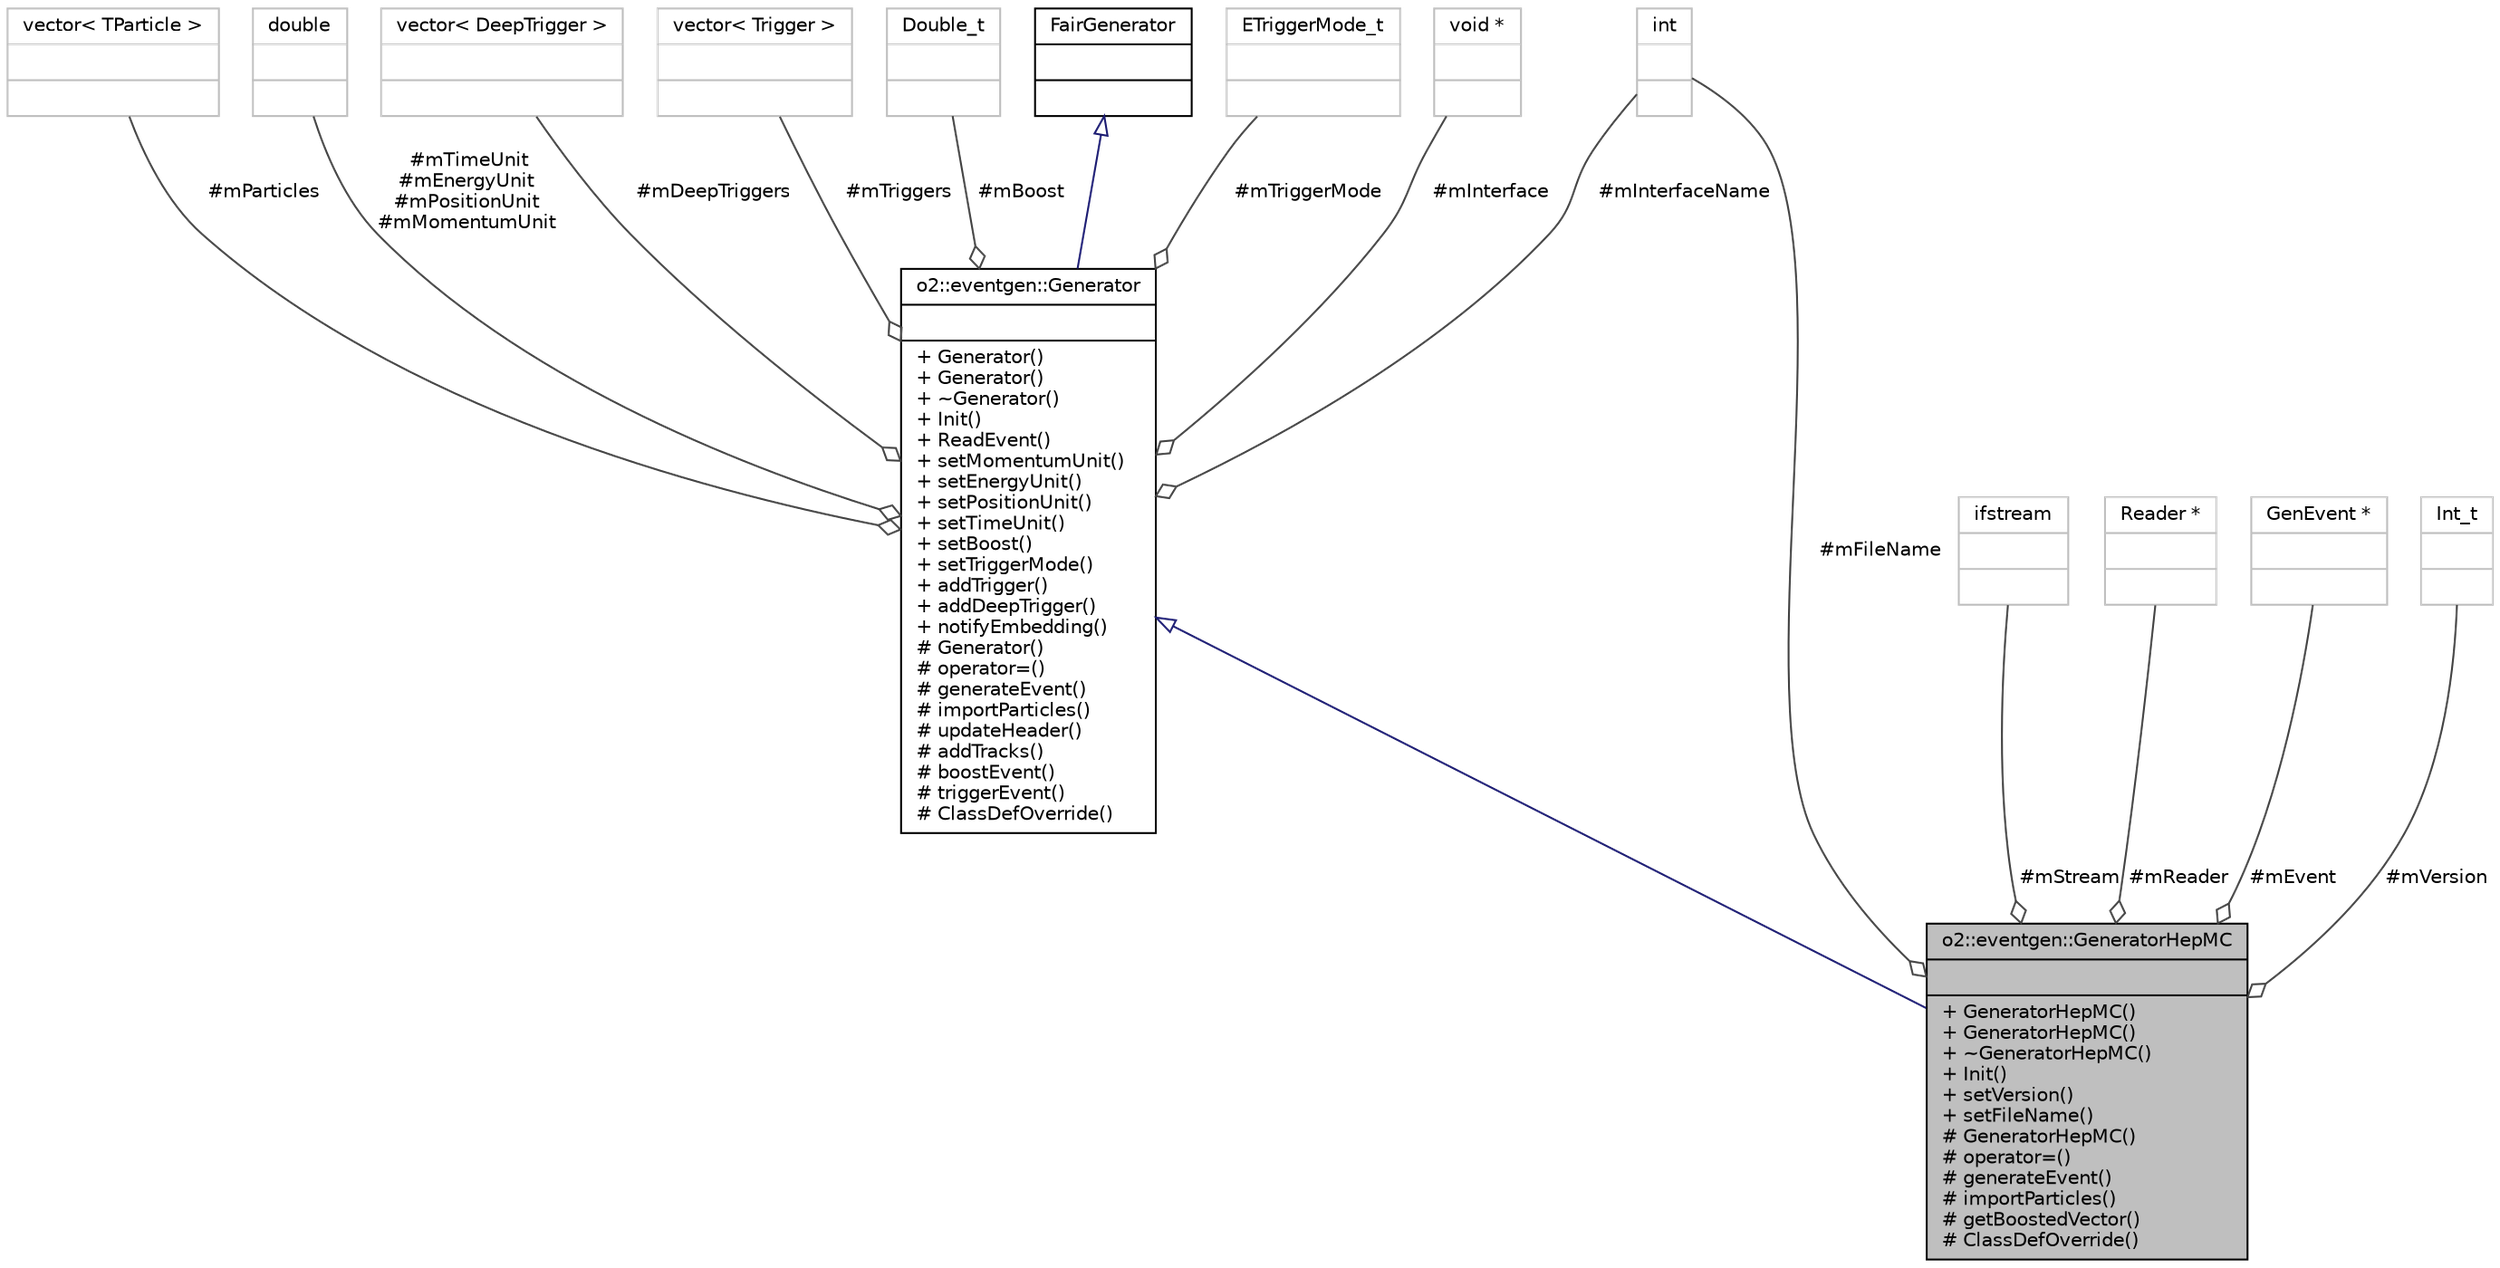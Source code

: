 digraph "o2::eventgen::GeneratorHepMC"
{
 // INTERACTIVE_SVG=YES
  bgcolor="transparent";
  edge [fontname="Helvetica",fontsize="10",labelfontname="Helvetica",labelfontsize="10"];
  node [fontname="Helvetica",fontsize="10",shape=record];
  Node3 [label="{o2::eventgen::GeneratorHepMC\n||+ GeneratorHepMC()\l+ GeneratorHepMC()\l+ ~GeneratorHepMC()\l+ Init()\l+ setVersion()\l+ setFileName()\l# GeneratorHepMC()\l# operator=()\l# generateEvent()\l# importParticles()\l# getBoostedVector()\l# ClassDefOverride()\l}",height=0.2,width=0.4,color="black", fillcolor="grey75", style="filled", fontcolor="black"];
  Node4 -> Node3 [dir="back",color="midnightblue",fontsize="10",style="solid",arrowtail="onormal",fontname="Helvetica"];
  Node4 [label="{o2::eventgen::Generator\n||+ Generator()\l+ Generator()\l+ ~Generator()\l+ Init()\l+ ReadEvent()\l+ setMomentumUnit()\l+ setEnergyUnit()\l+ setPositionUnit()\l+ setTimeUnit()\l+ setBoost()\l+ setTriggerMode()\l+ addTrigger()\l+ addDeepTrigger()\l+ notifyEmbedding()\l# Generator()\l# operator=()\l# generateEvent()\l# importParticles()\l# updateHeader()\l# addTracks()\l# boostEvent()\l# triggerEvent()\l# ClassDefOverride()\l}",height=0.2,width=0.4,color="black",URL="$d3/da7/classo2_1_1eventgen_1_1Generator.html"];
  Node5 -> Node4 [dir="back",color="midnightblue",fontsize="10",style="solid",arrowtail="onormal",fontname="Helvetica"];
  Node5 [label="{FairGenerator\n||}",height=0.2,width=0.4,color="black",URL="$df/d40/classFairGenerator.html"];
  Node6 -> Node4 [color="grey25",fontsize="10",style="solid",label=" #mParticles" ,arrowhead="odiamond",fontname="Helvetica"];
  Node6 [label="{vector\< TParticle \>\n||}",height=0.2,width=0.4,color="grey75"];
  Node7 -> Node4 [color="grey25",fontsize="10",style="solid",label=" #mTimeUnit\n#mEnergyUnit\n#mPositionUnit\n#mMomentumUnit" ,arrowhead="odiamond",fontname="Helvetica"];
  Node7 [label="{double\n||}",height=0.2,width=0.4,color="grey75"];
  Node8 -> Node4 [color="grey25",fontsize="10",style="solid",label=" #mDeepTriggers" ,arrowhead="odiamond",fontname="Helvetica"];
  Node8 [label="{vector\< DeepTrigger \>\n||}",height=0.2,width=0.4,color="grey75"];
  Node9 -> Node4 [color="grey25",fontsize="10",style="solid",label=" #mTriggers" ,arrowhead="odiamond",fontname="Helvetica"];
  Node9 [label="{vector\< Trigger \>\n||}",height=0.2,width=0.4,color="grey75"];
  Node10 -> Node4 [color="grey25",fontsize="10",style="solid",label=" #mBoost" ,arrowhead="odiamond",fontname="Helvetica"];
  Node10 [label="{Double_t\n||}",height=0.2,width=0.4,color="grey75"];
  Node11 -> Node4 [color="grey25",fontsize="10",style="solid",label=" #mInterfaceName" ,arrowhead="odiamond",fontname="Helvetica"];
  Node11 [label="{int\n||}",height=0.2,width=0.4,color="grey75"];
  Node12 -> Node4 [color="grey25",fontsize="10",style="solid",label=" #mTriggerMode" ,arrowhead="odiamond",fontname="Helvetica"];
  Node12 [label="{ETriggerMode_t\n||}",height=0.2,width=0.4,color="grey75"];
  Node13 -> Node4 [color="grey25",fontsize="10",style="solid",label=" #mInterface" ,arrowhead="odiamond",fontname="Helvetica"];
  Node13 [label="{void *\n||}",height=0.2,width=0.4,color="grey75"];
  Node14 -> Node3 [color="grey25",fontsize="10",style="solid",label=" #mStream" ,arrowhead="odiamond",fontname="Helvetica"];
  Node14 [label="{ifstream\n||}",height=0.2,width=0.4,color="grey75"];
  Node15 -> Node3 [color="grey25",fontsize="10",style="solid",label=" #mReader" ,arrowhead="odiamond",fontname="Helvetica"];
  Node15 [label="{Reader *\n||}",height=0.2,width=0.4,color="grey75"];
  Node11 -> Node3 [color="grey25",fontsize="10",style="solid",label=" #mFileName" ,arrowhead="odiamond",fontname="Helvetica"];
  Node16 -> Node3 [color="grey25",fontsize="10",style="solid",label=" #mEvent" ,arrowhead="odiamond",fontname="Helvetica"];
  Node16 [label="{GenEvent *\n||}",height=0.2,width=0.4,color="grey75"];
  Node17 -> Node3 [color="grey25",fontsize="10",style="solid",label=" #mVersion" ,arrowhead="odiamond",fontname="Helvetica"];
  Node17 [label="{Int_t\n||}",height=0.2,width=0.4,color="grey75"];
}
